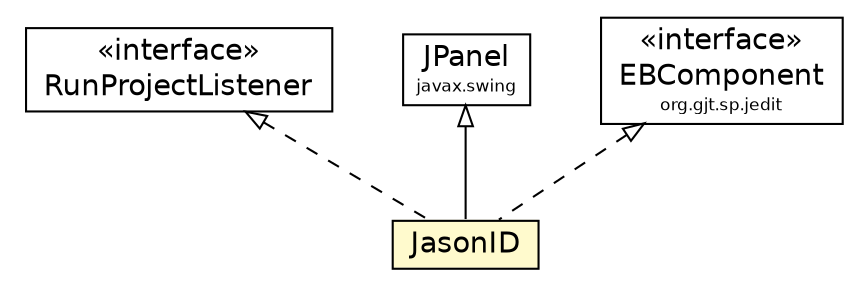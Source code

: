 #!/usr/local/bin/dot
#
# Class diagram 
# Generated by UMLGraph version 5.1 (http://www.umlgraph.org/)
#

digraph G {
	edge [fontname="Helvetica",fontsize=10,labelfontname="Helvetica",labelfontsize=10];
	node [fontname="Helvetica",fontsize=10,shape=plaintext];
	nodesep=0.25;
	ranksep=0.5;
	// jason.jeditplugin.RunProjectListener
	c44570 [label=<<table title="jason.jeditplugin.RunProjectListener" border="0" cellborder="1" cellspacing="0" cellpadding="2" port="p" href="./RunProjectListener.html">
		<tr><td><table border="0" cellspacing="0" cellpadding="1">
<tr><td align="center" balign="center"> &#171;interface&#187; </td></tr>
<tr><td align="center" balign="center"> RunProjectListener </td></tr>
		</table></td></tr>
		</table>>, fontname="Helvetica", fontcolor="black", fontsize=14.0];
	// jason.jeditplugin.JasonID
	c44580 [label=<<table title="jason.jeditplugin.JasonID" border="0" cellborder="1" cellspacing="0" cellpadding="2" port="p" bgcolor="lemonChiffon" href="./JasonID.html">
		<tr><td><table border="0" cellspacing="0" cellpadding="1">
<tr><td align="center" balign="center"> JasonID </td></tr>
		</table></td></tr>
		</table>>, fontname="Helvetica", fontcolor="black", fontsize=14.0];
	//jason.jeditplugin.JasonID extends javax.swing.JPanel
	c44677:p -> c44580:p [dir=back,arrowtail=empty];
	//jason.jeditplugin.JasonID implements org.gjt.sp.jedit.EBComponent
	c44678:p -> c44580:p [dir=back,arrowtail=empty,style=dashed];
	//jason.jeditplugin.JasonID implements jason.jeditplugin.RunProjectListener
	c44570:p -> c44580:p [dir=back,arrowtail=empty,style=dashed];
	// javax.swing.JPanel
	c44677 [label=<<table title="javax.swing.JPanel" border="0" cellborder="1" cellspacing="0" cellpadding="2" port="p" href="http://java.sun.com/j2se/1.4.2/docs/api/javax/swing/JPanel.html">
		<tr><td><table border="0" cellspacing="0" cellpadding="1">
<tr><td align="center" balign="center"> JPanel </td></tr>
<tr><td align="center" balign="center"><font point-size="8.0"> javax.swing </font></td></tr>
		</table></td></tr>
		</table>>, fontname="Helvetica", fontcolor="black", fontsize=14.0];
	// org.gjt.sp.jedit.EBComponent
	c44678 [label=<<table title="org.gjt.sp.jedit.EBComponent" border="0" cellborder="1" cellspacing="0" cellpadding="2" port="p" href="http://java.sun.com/j2se/1.4.2/docs/api/org/gjt/sp/jedit/EBComponent.html">
		<tr><td><table border="0" cellspacing="0" cellpadding="1">
<tr><td align="center" balign="center"> &#171;interface&#187; </td></tr>
<tr><td align="center" balign="center"> EBComponent </td></tr>
<tr><td align="center" balign="center"><font point-size="8.0"> org.gjt.sp.jedit </font></td></tr>
		</table></td></tr>
		</table>>, fontname="Helvetica", fontcolor="black", fontsize=14.0];
}

